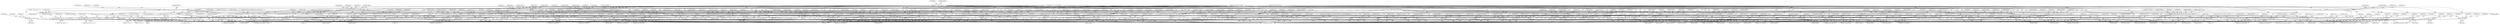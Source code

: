 digraph "0_radare2_bbb4af56003c1afdad67af0c4339267ca38b1017@API" {
"1000272" [label="(Call,buffsize = sizeof (addrbuf) - 1)"];
"1000274" [label="(Call,sizeof (addrbuf) - 1)"];
"1000492" [label="(Call,_6502_anal_esil_get_addr_pattern3 (op, data, addrbuf, buffsize, 0))"];
"1000498" [label="(Call,r_strbuf_setf (&op->esil, \"a,%s,[1],&,0x80,&,!,!,N,=,a,%s,[1],&,0x40,&,!,!,V,=,a,%s,[1],&,0xff,&,!,Z,=\",addrbuf, addrbuf, addrbuf))"];
"1000521" [label="(Call,_6502_anal_esil_get_addr_pattern1 (op, data, addrbuf, buffsize))"];
"1000527" [label="(Call,data[0] == 0x69)"];
"1000532" [label="(Call,r_strbuf_setf (&op->esil, \"%s,a,+=,C,NUM,$c7,C,=,a,+=,$c7,C,|=\", addrbuf))"];
"1000550" [label="(Call,r_strbuf_append (&op->esil, \",a,a,=,$z,Z,=\"))"];
"1000540" [label="(Call,r_strbuf_setf (&op->esil, \"%s,[1],a,+=,C,NUM,$c7,C,=,a,+=,$c7,C,|=\", addrbuf))"];
"1000547" [label="(Call,_6502_anal_update_flags (op, _6502_FLAGS_NZ))"];
"1000570" [label="(Call,_6502_anal_esil_get_addr_pattern1 (op, data, addrbuf, buffsize))"];
"1000576" [label="(Call,data[0] == 0xe9)"];
"1000581" [label="(Call,r_strbuf_setf (&op->esil, \"C,!,%s,+,a,-=\", addrbuf))"];
"1000599" [label="(Call,r_strbuf_append (&op->esil, \",a,a,=,$z,Z,=,C,!=\"))"];
"1000589" [label="(Call,r_strbuf_setf (&op->esil, \"C,!,%s,[1],+,a,-=\", addrbuf))"];
"1000596" [label="(Call,_6502_anal_update_flags (op, _6502_FLAGS_BNZ))"];
"1000619" [label="(Call,_6502_anal_esil_get_addr_pattern1 (op, data, addrbuf, buffsize))"];
"1000625" [label="(Call,data[0] == 0x09)"];
"1000630" [label="(Call,r_strbuf_setf (&op->esil, \"%s,a,|=\", addrbuf))"];
"1000638" [label="(Call,r_strbuf_setf (&op->esil, \"%s,[1],a,|=\", addrbuf))"];
"1000645" [label="(Call,_6502_anal_update_flags (op, _6502_FLAGS_NZ))"];
"1000662" [label="(Call,_6502_anal_esil_get_addr_pattern1 (op, data, addrbuf, buffsize))"];
"1000668" [label="(Call,data[0] == 0x29)"];
"1000673" [label="(Call,r_strbuf_setf (&op->esil, \"%s,a,&=\", addrbuf))"];
"1000681" [label="(Call,r_strbuf_setf (&op->esil, \"%s,[1],a,&=\", addrbuf))"];
"1000688" [label="(Call,_6502_anal_update_flags (op, _6502_FLAGS_NZ))"];
"1000705" [label="(Call,_6502_anal_esil_get_addr_pattern1 (op, data, addrbuf, buffsize))"];
"1000711" [label="(Call,data[0] == 0x49)"];
"1000716" [label="(Call,r_strbuf_setf (&op->esil, \"%s,a,^=\", addrbuf))"];
"1000724" [label="(Call,r_strbuf_setf (&op->esil, \"%s,[1],a,^=\", addrbuf))"];
"1000731" [label="(Call,_6502_anal_update_flags (op, _6502_FLAGS_NZ))"];
"1000760" [label="(Call,_6502_anal_esil_get_addr_pattern2 (op, data, addrbuf, buffsize, 'x'))"];
"1000766" [label="(Call,r_strbuf_setf (&op->esil, \"1,%s,[1],<<,%s,=[1],$c7,C,=\", addrbuf, addrbuf))"];
"1000774" [label="(Call,_6502_anal_update_flags (op, _6502_FLAGS_NZ))"];
"1000803" [label="(Call,_6502_anal_esil_get_addr_pattern2 (op, data, addrbuf, buffsize, 'x'))"];
"1000809" [label="(Call,r_strbuf_setf (&op->esil, \"1,%s,[1],&,C,=,1,%s,[1],>>,%s,=[1]\", addrbuf, addrbuf, addrbuf))"];
"1000818" [label="(Call,_6502_anal_update_flags (op, _6502_FLAGS_NZ))"];
"1000847" [label="(Call,_6502_anal_esil_get_addr_pattern2 (op, data, addrbuf, buffsize, 'x'))"];
"1000853" [label="(Call,r_strbuf_setf (&op->esil, \"1,%s,[1],<<,C,|,%s,=[1],$c7,C,=\", addrbuf, addrbuf))"];
"1000861" [label="(Call,_6502_anal_update_flags (op, _6502_FLAGS_NZ))"];
"1000890" [label="(Call,_6502_anal_esil_get_addr_pattern2 (op, data, addrbuf, buffsize, 'x'))"];
"1000896" [label="(Call,r_strbuf_setf (&op->esil, \"C,N,=,1,%s,[1],&,C,=,1,%s,[1],>>,7,N,<<,|,%s,=[1]\", addrbuf, addrbuf, addrbuf))"];
"1000905" [label="(Call,_6502_anal_update_flags (op, _6502_FLAGS_NZ))"];
"1000918" [label="(Call,_6502_anal_esil_get_addr_pattern2 (op, data, addrbuf, buffsize, 'x'))"];
"1000924" [label="(Call,r_strbuf_setf (&op->esil, \"%s,++=[1]\", addrbuf))"];
"1000931" [label="(Call,_6502_anal_update_flags (op, _6502_FLAGS_NZ))"];
"1000944" [label="(Call,_6502_anal_esil_get_addr_pattern2 (op, data, addrbuf, buffsize, 'x'))"];
"1000950" [label="(Call,r_strbuf_setf (&op->esil, \"%s,--=[1]\", addrbuf))"];
"1000957" [label="(Call,_6502_anal_update_flags (op, _6502_FLAGS_NZ))"];
"1001012" [label="(Call,_6502_anal_esil_get_addr_pattern1 (op, data, addrbuf, buffsize))"];
"1001018" [label="(Call,data[0] == 0xc9)"];
"1001023" [label="(Call,r_strbuf_setf (&op->esil, \"%s,a,==\", addrbuf))"];
"1001041" [label="(Call,r_strbuf_append (&op->esil, \",C,!,C,=\"))"];
"1001031" [label="(Call,r_strbuf_setf (&op->esil, \"%s,[1],a,==\", addrbuf))"];
"1001038" [label="(Call,_6502_anal_update_flags (op, _6502_FLAGS_BNZ))"];
"1001056" [label="(Call,_6502_anal_esil_get_addr_pattern3 (op, data, addrbuf, buffsize, 0))"];
"1001063" [label="(Call,data[0] == 0xe0)"];
"1001068" [label="(Call,r_strbuf_setf (&op->esil, \"%s,x,==\", addrbuf))"];
"1001086" [label="(Call,r_strbuf_append (&op->esil, \",C,!,C,=\"))"];
"1001076" [label="(Call,r_strbuf_setf (&op->esil, \"%s,[1],x,==\", addrbuf))"];
"1001083" [label="(Call,_6502_anal_update_flags (op, _6502_FLAGS_BNZ))"];
"1001101" [label="(Call,_6502_anal_esil_get_addr_pattern3 (op, data, addrbuf, buffsize, 0))"];
"1001108" [label="(Call,data[0] == 0xc0)"];
"1001113" [label="(Call,r_strbuf_setf (&op->esil, \"%s,y,==\", addrbuf))"];
"1001131" [label="(Call,r_strbuf_append (&op->esil, \",C,!,C,=\"))"];
"1001121" [label="(Call,r_strbuf_setf (&op->esil, \"%s,[1],y,==\", addrbuf))"];
"1001128" [label="(Call,_6502_anal_update_flags (op, _6502_FLAGS_BNZ))"];
"1001409" [label="(Call,_6502_anal_esil_get_addr_pattern1 (op, data, addrbuf, buffsize))"];
"1001415" [label="(Call,data[0] == 0xa9)"];
"1001420" [label="(Call,r_strbuf_setf (&op->esil, \"%s,a,=\", addrbuf))"];
"1001428" [label="(Call,r_strbuf_setf (&op->esil, \"%s,[1],a,=\", addrbuf))"];
"1001435" [label="(Call,_6502_anal_update_flags (op, _6502_FLAGS_NZ))"];
"1001449" [label="(Call,_6502_anal_esil_get_addr_pattern2 (op, data, addrbuf, buffsize, 'y'))"];
"1001456" [label="(Call,data[0] == 0xa2)"];
"1001461" [label="(Call,r_strbuf_setf (&op->esil, \"%s,x,=\", addrbuf))"];
"1001469" [label="(Call,r_strbuf_setf (&op->esil, \"%s,[1],x,=\", addrbuf))"];
"1001476" [label="(Call,_6502_anal_update_flags (op, _6502_FLAGS_NZ))"];
"1001490" [label="(Call,_6502_anal_esil_get_addr_pattern3 (op, data, addrbuf, buffsize, 'x'))"];
"1001497" [label="(Call,data[0] == 0xa0)"];
"1001502" [label="(Call,r_strbuf_setf (&op->esil, \"%s,y,=\", addrbuf))"];
"1001510" [label="(Call,r_strbuf_setf (&op->esil, \"%s,[1],y,=\", addrbuf))"];
"1001517" [label="(Call,_6502_anal_update_flags (op, _6502_FLAGS_NZ))"];
"1001533" [label="(Call,_6502_anal_esil_get_addr_pattern1 (op, data, addrbuf, buffsize))"];
"1001538" [label="(Call,r_strbuf_setf (&op->esil, \"a,%s,=[1]\", addrbuf))"];
"1001554" [label="(Call,_6502_anal_esil_get_addr_pattern2 (op, data, addrbuf, buffsize, 'y'))"];
"1001560" [label="(Call,r_strbuf_setf (&op->esil, \"x,%s,=[1]\", addrbuf))"];
"1001576" [label="(Call,_6502_anal_esil_get_addr_pattern3 (op, data, addrbuf, buffsize, 'x'))"];
"1001582" [label="(Call,r_strbuf_setf (&op->esil, \"y,%s,=[1]\", addrbuf))"];
"1001415" [label="(Call,data[0] == 0xa9)"];
"1001583" [label="(Call,&op->esil)"];
"1001059" [label="(Identifier,addrbuf)"];
"1000688" [label="(Call,_6502_anal_update_flags (op, _6502_FLAGS_NZ))"];
"1000815" [label="(Identifier,addrbuf)"];
"1000777" [label="(ControlStructure,break;)"];
"1001580" [label="(Identifier,buffsize)"];
"1001557" [label="(Identifier,addrbuf)"];
"1001112" [label="(Literal,0xc0)"];
"1000956" [label="(Identifier,addrbuf)"];
"1001119" [label="(Identifier,addrbuf)"];
"1001018" [label="(Call,data[0] == 0xc9)"];
"1001468" [label="(ControlStructure,else)"];
"1000548" [label="(Identifier,op)"];
"1001576" [label="(Call,_6502_anal_esil_get_addr_pattern3 (op, data, addrbuf, buffsize, 'x'))"];
"1000545" [label="(Literal,\"%s,[1],a,+=,C,NUM,$c7,C,=,a,+=,$c7,C,|=\")"];
"1001470" [label="(Call,&op->esil)"];
"1001109" [label="(Call,data[0])"];
"1000955" [label="(Literal,\"%s,--=[1]\")"];
"1001037" [label="(Identifier,addrbuf)"];
"1000691" [label="(ControlStructure,break;)"];
"1001137" [label="(ControlStructure,break;)"];
"1001086" [label="(Call,r_strbuf_append (&op->esil, \",C,!,C,=\"))"];
"1001428" [label="(Call,r_strbuf_setf (&op->esil, \"%s,[1],a,=\", addrbuf))"];
"1000896" [label="(Call,r_strbuf_setf (&op->esil, \"C,N,=,1,%s,[1],&,C,=,1,%s,[1],>>,7,N,<<,|,%s,=[1]\", addrbuf, addrbuf, addrbuf))"];
"1001057" [label="(Identifier,op)"];
"1000686" [label="(Literal,\"%s,[1],a,&=\")"];
"1000819" [label="(Identifier,op)"];
"1001420" [label="(Call,r_strbuf_setf (&op->esil, \"%s,a,=\", addrbuf))"];
"1001588" [label="(Identifier,addrbuf)"];
"1001014" [label="(Identifier,data)"];
"1000584" [label="(Identifier,op)"];
"1000646" [label="(Identifier,op)"];
"1001092" [label="(ControlStructure,break;)"];
"1000858" [label="(Literal,\"1,%s,[1],<<,C,|,%s,=[1],$c7,C,=\")"];
"1001587" [label="(Literal,\"y,%s,=[1]\")"];
"1000891" [label="(Identifier,op)"];
"1001089" [label="(Identifier,op)"];
"1001450" [label="(Identifier,op)"];
"1000265" [label="(MethodParameterIn,RAnalOp *op)"];
"1001038" [label="(Call,_6502_anal_update_flags (op, _6502_FLAGS_BNZ))"];
"1000550" [label="(Call,r_strbuf_append (&op->esil, \",a,a,=,$z,Z,=\"))"];
"1000501" [label="(Identifier,op)"];
"1001505" [label="(Identifier,op)"];
"1001565" [label="(Literal,\"x,%s,=[1]\")"];
"1000678" [label="(Literal,\"%s,a,&=\")"];
"1000808" [label="(Literal,'x')"];
"1001079" [label="(Identifier,op)"];
"1001016" [label="(Identifier,buffsize)"];
"1000890" [label="(Call,_6502_anal_esil_get_addr_pattern2 (op, data, addrbuf, buffsize, 'x'))"];
"1001034" [label="(Identifier,op)"];
"1001023" [label="(Call,r_strbuf_setf (&op->esil, \"%s,a,==\", addrbuf))"];
"1000876" [label="(Call,data[0] == 0x6a)"];
"1000595" [label="(Identifier,addrbuf)"];
"1000269" [label="(Block,)"];
"1001409" [label="(Call,_6502_anal_esil_get_addr_pattern1 (op, data, addrbuf, buffsize))"];
"1000950" [label="(Call,r_strbuf_setf (&op->esil, \"%s,--=[1]\", addrbuf))"];
"1001068" [label="(Call,r_strbuf_setf (&op->esil, \"%s,x,==\", addrbuf))"];
"1000582" [label="(Call,&op->esil)"];
"1001134" [label="(Identifier,op)"];
"1000527" [label="(Call,data[0] == 0x69)"];
"1001012" [label="(Call,_6502_anal_esil_get_addr_pattern1 (op, data, addrbuf, buffsize))"];
"1000663" [label="(Identifier,op)"];
"1000765" [label="(Literal,'x')"];
"1001510" [label="(Call,r_strbuf_setf (&op->esil, \"%s,[1],y,=\", addrbuf))"];
"1001561" [label="(Call,&op->esil)"];
"1000734" [label="(ControlStructure,break;)"];
"1000960" [label="(ControlStructure,break;)"];
"1000674" [label="(Call,&op->esil)"];
"1000725" [label="(Call,&op->esil)"];
"1001585" [label="(Identifier,op)"];
"1001475" [label="(Identifier,addrbuf)"];
"1000576" [label="(Call,data[0] == 0xe9)"];
"1001511" [label="(Call,&op->esil)"];
"1000733" [label="(Identifier,_6502_FLAGS_NZ)"];
"1001041" [label="(Call,r_strbuf_append (&op->esil, \",C,!,C,=\"))"];
"1000921" [label="(Identifier,addrbuf)"];
"1000522" [label="(Identifier,op)"];
"1000597" [label="(Identifier,op)"];
"1000759" [label="(Block,)"];
"1000680" [label="(ControlStructure,else)"];
"1001496" [label="(ControlStructure,if (data[0] == 0xa0))"];
"1000863" [label="(Identifier,_6502_FLAGS_NZ)"];
"1000639" [label="(Call,&op->esil)"];
"1000581" [label="(Call,r_strbuf_setf (&op->esil, \"C,!,%s,+,a,-=\", addrbuf))"];
"1001028" [label="(Literal,\"%s,a,==\")"];
"1001497" [label="(Call,data[0] == 0xa0)"];
"1001501" [label="(Literal,0xa0)"];
"1001516" [label="(Identifier,addrbuf)"];
"1000946" [label="(Identifier,data)"];
"1000570" [label="(Call,_6502_anal_esil_get_addr_pattern1 (op, data, addrbuf, buffsize))"];
"1000812" [label="(Identifier,op)"];
"1000806" [label="(Identifier,addrbuf)"];
"1001084" [label="(Identifier,op)"];
"1000525" [label="(Identifier,buffsize)"];
"1001453" [label="(Identifier,buffsize)"];
"1001492" [label="(Identifier,data)"];
"1001082" [label="(Identifier,addrbuf)"];
"1000854" [label="(Call,&op->esil)"];
"1000897" [label="(Call,&op->esil)"];
"1000279" [label="(Identifier,op)"];
"1000711" [label="(Call,data[0] == 0x49)"];
"1001075" [label="(ControlStructure,else)"];
"1001118" [label="(Literal,\"%s,y,==\")"];
"1000805" [label="(Identifier,data)"];
"1001577" [label="(Identifier,op)"];
"1000944" [label="(Call,_6502_anal_esil_get_addr_pattern2 (op, data, addrbuf, buffsize, 'x'))"];
"1000732" [label="(Identifier,op)"];
"1001478" [label="(Identifier,_6502_FLAGS_NZ)"];
"1000816" [label="(Identifier,addrbuf)"];
"1001495" [label="(Literal,'x')"];
"1001024" [label="(Call,&op->esil)"];
"1000636" [label="(Identifier,addrbuf)"];
"1000507" [label="(ControlStructure,break;)"];
"1000521" [label="(Call,_6502_anal_esil_get_addr_pattern1 (op, data, addrbuf, buffsize))"];
"1001044" [label="(Identifier,op)"];
"1000948" [label="(Identifier,buffsize)"];
"1001120" [label="(ControlStructure,else)"];
"1001479" [label="(ControlStructure,break;)"];
"1000664" [label="(Identifier,data)"];
"1000929" [label="(Literal,\"%s,++=[1]\")"];
"1000637" [label="(ControlStructure,else)"];
"1000590" [label="(Call,&op->esil)"];
"1000772" [label="(Identifier,addrbuf)"];
"1001425" [label="(Literal,\"%s,a,=\")"];
"1001421" [label="(Call,&op->esil)"];
"1001490" [label="(Call,_6502_anal_esil_get_addr_pattern3 (op, data, addrbuf, buffsize, 'x'))"];
"1000773" [label="(Identifier,addrbuf)"];
"1001434" [label="(Identifier,addrbuf)"];
"1001030" [label="(ControlStructure,else)"];
"1000571" [label="(Identifier,op)"];
"1000638" [label="(Call,r_strbuf_setf (&op->esil, \"%s,[1],a,|=\", addrbuf))"];
"1000662" [label="(Call,_6502_anal_esil_get_addr_pattern1 (op, data, addrbuf, buffsize))"];
"1001073" [label="(Literal,\"%s,x,==\")"];
"1001065" [label="(Identifier,data)"];
"1000682" [label="(Call,&op->esil)"];
"1001519" [label="(Identifier,_6502_FLAGS_NZ)"];
"1001466" [label="(Literal,\"%s,x,=\")"];
"1001419" [label="(Literal,0xa9)"];
"1000532" [label="(Call,r_strbuf_setf (&op->esil, \"%s,a,+=,C,NUM,$c7,C,=,a,+=,$c7,C,|=\", addrbuf))"];
"1000775" [label="(Identifier,op)"];
"1000789" [label="(Call,data[0] == 0x4a)"];
"1001076" [label="(Call,r_strbuf_setf (&op->esil, \"%s,[1],x,==\", addrbuf))"];
"1000596" [label="(Call,_6502_anal_update_flags (op, _6502_FLAGS_BNZ))"];
"1000769" [label="(Identifier,op)"];
"1000903" [label="(Identifier,addrbuf)"];
"1000533" [label="(Call,&op->esil)"];
"1001110" [label="(Identifier,data)"];
"1001499" [label="(Identifier,data)"];
"1000716" [label="(Call,r_strbuf_setf (&op->esil, \"%s,a,^=\", addrbuf))"];
"1000907" [label="(Identifier,_6502_FLAGS_NZ)"];
"1001472" [label="(Identifier,op)"];
"1000553" [label="(Identifier,op)"];
"1001047" [label="(ControlStructure,break;)"];
"1000820" [label="(Identifier,_6502_FLAGS_NZ)"];
"1000918" [label="(Call,_6502_anal_esil_get_addr_pattern2 (op, data, addrbuf, buffsize, 'x'))"];
"1000934" [label="(ControlStructure,break;)"];
"1001071" [label="(Identifier,op)"];
"1001543" [label="(Literal,\"a,%s,=[1]\")"];
"1001467" [label="(Identifier,addrbuf)"];
"1000925" [label="(Call,&op->esil)"];
"1000713" [label="(Identifier,data)"];
"1000895" [label="(Literal,'x')"];
"1001451" [label="(Identifier,data)"];
"1000643" [label="(Literal,\"%s,[1],a,|=\")"];
"1000622" [label="(Identifier,addrbuf)"];
"1001083" [label="(Call,_6502_anal_update_flags (op, _6502_FLAGS_BNZ))"];
"1000275" [label="(Call,sizeof (addrbuf))"];
"1001040" [label="(Identifier,_6502_FLAGS_BNZ)"];
"1000945" [label="(Identifier,op)"];
"1001535" [label="(Identifier,data)"];
"1000592" [label="(Identifier,op)"];
"1000892" [label="(Identifier,data)"];
"1001113" [label="(Call,r_strbuf_setf (&op->esil, \"%s,y,==\", addrbuf))"];
"1000278" [label="(Call,memset (op, '\0', sizeof (RAnalOp)))"];
"1000723" [label="(ControlStructure,else)"];
"1000707" [label="(Identifier,data)"];
"1001104" [label="(Identifier,addrbuf)"];
"1001435" [label="(Call,_6502_anal_update_flags (op, _6502_FLAGS_NZ))"];
"1000810" [label="(Call,&op->esil)"];
"1000505" [label="(Identifier,addrbuf)"];
"1000526" [label="(ControlStructure,if (data[0] == 0x69))"];
"1001058" [label="(Identifier,data)"];
"1000627" [label="(Identifier,data)"];
"1001582" [label="(Call,r_strbuf_setf (&op->esil, \"y,%s,=[1]\", addrbuf))"];
"1001412" [label="(Identifier,addrbuf)"];
"1000641" [label="(Identifier,op)"];
"1001130" [label="(Identifier,_6502_FLAGS_BNZ)"];
"1001426" [label="(Identifier,addrbuf)"];
"1001436" [label="(Identifier,op)"];
"1000535" [label="(Identifier,op)"];
"1000932" [label="(Identifier,op)"];
"1000802" [label="(Block,)"];
"1000625" [label="(Call,data[0] == 0x09)"];
"1000846" [label="(Block,)"];
"1001103" [label="(Identifier,data)"];
"1001126" [label="(Literal,\"%s,[1],y,==\")"];
"1000503" [label="(Literal,\"a,%s,[1],&,0x80,&,!,!,N,=,a,%s,[1],&,0x40,&,!,!,V,=,a,%s,[1],&,0xff,&,!,Z,=\")"];
"1000619" [label="(Call,_6502_anal_esil_get_addr_pattern1 (op, data, addrbuf, buffsize))"];
"1000493" [label="(Identifier,op)"];
"1000531" [label="(Literal,0x69)"];
"1000670" [label="(Identifier,data)"];
"1000631" [label="(Call,&op->esil)"];
"1000958" [label="(Identifier,op)"];
"1001458" [label="(Identifier,data)"];
"1001567" [label="(ControlStructure,break;)"];
"1000647" [label="(Identifier,_6502_FLAGS_NZ)"];
"1001433" [label="(Literal,\"%s,[1],a,=\")"];
"1001534" [label="(Identifier,op)"];
"1000537" [label="(Literal,\"%s,a,+=,C,NUM,$c7,C,=,a,+=,$c7,C,|=\")"];
"1001541" [label="(Identifier,op)"];
"1001056" [label="(Call,_6502_anal_esil_get_addr_pattern3 (op, data, addrbuf, buffsize, 0))"];
"1000724" [label="(Call,r_strbuf_setf (&op->esil, \"%s,[1],a,^=\", addrbuf))"];
"1000856" [label="(Identifier,op)"];
"1000272" [label="(Call,buffsize = sizeof (addrbuf) - 1)"];
"1001455" [label="(ControlStructure,if (data[0] == 0xa2))"];
"1001515" [label="(Literal,\"%s,[1],y,=\")"];
"1001566" [label="(Identifier,addrbuf)"];
"1000762" [label="(Identifier,data)"];
"1000540" [label="(Call,r_strbuf_setf (&op->esil, \"%s,[1],a,+=,C,NUM,$c7,C,=,a,+=,$c7,C,|=\", addrbuf))"];
"1000862" [label="(Identifier,op)"];
"1001461" [label="(Call,r_strbuf_setf (&op->esil, \"%s,x,=\", addrbuf))"];
"1000573" [label="(Identifier,addrbuf)"];
"1001544" [label="(Identifier,addrbuf)"];
"1001449" [label="(Call,_6502_anal_esil_get_addr_pattern2 (op, data, addrbuf, buffsize, 'y'))"];
"1000574" [label="(Identifier,buffsize)"];
"1000803" [label="(Call,_6502_anal_esil_get_addr_pattern2 (op, data, addrbuf, buffsize, 'x'))"];
"1000594" [label="(Literal,\"C,!,%s,[1],+,a,-=\")"];
"1000672" [label="(Literal,0x29)"];
"1001061" [label="(Literal,0)"];
"1001520" [label="(ControlStructure,break;)"];
"1000541" [label="(Call,&op->esil)"];
"1001431" [label="(Identifier,op)"];
"1001579" [label="(Identifier,addrbuf)"];
"1000549" [label="(Identifier,_6502_FLAGS_NZ)"];
"1001077" [label="(Call,&op->esil)"];
"1001413" [label="(Identifier,buffsize)"];
"1000587" [label="(Identifier,addrbuf)"];
"1000687" [label="(Identifier,addrbuf)"];
"1001462" [label="(Call,&op->esil)"];
"1000524" [label="(Identifier,addrbuf)"];
"1000543" [label="(Identifier,op)"];
"1001460" [label="(Literal,0xa2)"];
"1001537" [label="(Identifier,buffsize)"];
"1000546" [label="(Identifier,addrbuf)"];
"1000760" [label="(Call,_6502_anal_esil_get_addr_pattern2 (op, data, addrbuf, buffsize, 'x'))"];
"1000523" [label="(Identifier,data)"];
"1000705" [label="(Call,_6502_anal_esil_get_addr_pattern1 (op, data, addrbuf, buffsize))"];
"1000679" [label="(Identifier,addrbuf)"];
"1001019" [label="(Call,data[0])"];
"1000729" [label="(Literal,\"%s,[1],a,^=\")"];
"1000861" [label="(Call,_6502_anal_update_flags (op, _6502_FLAGS_NZ))"];
"1001508" [label="(Identifier,addrbuf)"];
"1001026" [label="(Identifier,op)"];
"1000761" [label="(Identifier,op)"];
"1001494" [label="(Identifier,buffsize)"];
"1001039" [label="(Identifier,op)"];
"1001063" [label="(Call,data[0] == 0xe0)"];
"1001417" [label="(Identifier,data)"];
"1000850" [label="(Identifier,addrbuf)"];
"1000604" [label="(Literal,\",a,a,=,$z,Z,=,C,!=\")"];
"1001129" [label="(Identifier,op)"];
"1000528" [label="(Call,data[0])"];
"1000902" [label="(Identifier,addrbuf)"];
"1000274" [label="(Call,sizeof (addrbuf) - 1)"];
"1000633" [label="(Identifier,op)"];
"1001107" [label="(ControlStructure,if (data[0] == 0xc0))"];
"1000719" [label="(Identifier,op)"];
"1000774" [label="(Call,_6502_anal_update_flags (op, _6502_FLAGS_NZ))"];
"1000588" [label="(ControlStructure,else)"];
"1000920" [label="(Identifier,data)"];
"1000893" [label="(Identifier,addrbuf)"];
"1000957" [label="(Call,_6502_anal_update_flags (op, _6502_FLAGS_NZ))"];
"1000635" [label="(Literal,\"%s,a,|=\")"];
"1000577" [label="(Call,data[0])"];
"1001022" [label="(Literal,0xc9)"];
"1001064" [label="(Call,data[0])"];
"1001545" [label="(ControlStructure,break;)"];
"1001502" [label="(Call,r_strbuf_setf (&op->esil, \"%s,y,=\", addrbuf))"];
"1001536" [label="(Identifier,addrbuf)"];
"1000852" [label="(Literal,'x')"];
"1001578" [label="(Identifier,data)"];
"1001581" [label="(Literal,'x')"];
"1001474" [label="(Literal,\"%s,[1],x,=\")"];
"1001464" [label="(Identifier,op)"];
"1001560" [label="(Call,r_strbuf_setf (&op->esil, \"x,%s,=[1]\", addrbuf))"];
"1000556" [label="(ControlStructure,break;)"];
"1000538" [label="(Identifier,addrbuf)"];
"1000746" [label="(Call,data[0] == 0x0a)"];
"1001423" [label="(Identifier,op)"];
"1000551" [label="(Call,&op->esil)"];
"1001457" [label="(Call,data[0])"];
"1000814" [label="(Literal,\"1,%s,[1],&,C,=,1,%s,[1],>>,%s,=[1]\")"];
"1001062" [label="(ControlStructure,if (data[0] == 0xe0))"];
"1000690" [label="(Identifier,_6502_FLAGS_NZ)"];
"1000727" [label="(Identifier,op)"];
"1000766" [label="(Call,r_strbuf_setf (&op->esil, \"1,%s,[1],<<,%s,=[1],$c7,C,=\", addrbuf, addrbuf))"];
"1001416" [label="(Call,data[0])"];
"1001105" [label="(Identifier,buffsize)"];
"1001087" [label="(Call,&op->esil)"];
"1001454" [label="(Literal,'y')"];
"1001539" [label="(Call,&op->esil)"];
"1000905" [label="(Call,_6502_anal_update_flags (op, _6502_FLAGS_NZ))"];
"1000922" [label="(Identifier,buffsize)"];
"1000927" [label="(Identifier,op)"];
"1001114" [label="(Call,&op->esil)"];
"1001127" [label="(Identifier,addrbuf)"];
"1000864" [label="(ControlStructure,break;)"];
"1000547" [label="(Call,_6502_anal_update_flags (op, _6502_FLAGS_NZ))"];
"1001015" [label="(Identifier,addrbuf)"];
"1000602" [label="(Identifier,op)"];
"1000673" [label="(Call,r_strbuf_setf (&op->esil, \"%s,a,&=\", addrbuf))"];
"1001554" [label="(Call,_6502_anal_esil_get_addr_pattern2 (op, data, addrbuf, buffsize, 'y'))"];
"1000497" [label="(Literal,0)"];
"1000668" [label="(Call,data[0] == 0x29)"];
"1001029" [label="(Identifier,addrbuf)"];
"1000555" [label="(Literal,\",a,a,=,$z,Z,=\")"];
"1000504" [label="(Identifier,addrbuf)"];
"1000494" [label="(Identifier,data)"];
"1000644" [label="(Identifier,addrbuf)"];
"1000709" [label="(Identifier,buffsize)"];
"1000586" [label="(Literal,\"C,!,%s,+,a,-=\")"];
"1001518" [label="(Identifier,op)"];
"1001101" [label="(Call,_6502_anal_esil_get_addr_pattern3 (op, data, addrbuf, buffsize, 0))"];
"1000578" [label="(Identifier,data)"];
"1000605" [label="(ControlStructure,break;)"];
"1001017" [label="(ControlStructure,if (data[0] == 0xc9))"];
"1001555" [label="(Identifier,op)"];
"1001031" [label="(Call,r_strbuf_setf (&op->esil, \"%s,[1],a,==\", addrbuf))"];
"1001074" [label="(Identifier,addrbuf)"];
"1000620" [label="(Identifier,op)"];
"1000676" [label="(Identifier,op)"];
"1001563" [label="(Identifier,op)"];
"1001491" [label="(Identifier,op)"];
"1000904" [label="(Identifier,addrbuf)"];
"1000931" [label="(Call,_6502_anal_update_flags (op, _6502_FLAGS_NZ))"];
"1000681" [label="(Call,r_strbuf_setf (&op->esil, \"%s,[1],a,&=\", addrbuf))"];
"1000817" [label="(Identifier,addrbuf)"];
"1000669" [label="(Call,data[0])"];
"1001469" [label="(Call,r_strbuf_setf (&op->esil, \"%s,[1],x,=\", addrbuf))"];
"1000930" [label="(Identifier,addrbuf)"];
"1000924" [label="(Call,r_strbuf_setf (&op->esil, \"%s,++=[1]\", addrbuf))"];
"1000529" [label="(Identifier,data)"];
"1001085" [label="(Identifier,_6502_FLAGS_BNZ)"];
"1000539" [label="(ControlStructure,else)"];
"1001517" [label="(Call,_6502_anal_update_flags (op, _6502_FLAGS_NZ))"];
"1001411" [label="(Identifier,data)"];
"1000731" [label="(Call,_6502_anal_update_flags (op, _6502_FLAGS_NZ))"];
"1000933" [label="(Identifier,_6502_FLAGS_NZ)"];
"1000322" [label="(Block,)"];
"1000313" [label="(Call,r_strbuf_init (&op->esil))"];
"1001124" [label="(Identifier,op)"];
"1000849" [label="(Identifier,data)"];
"1000807" [label="(Identifier,buffsize)"];
"1000629" [label="(Literal,0x09)"];
"1000708" [label="(Identifier,addrbuf)"];
"1001116" [label="(Identifier,op)"];
"1000506" [label="(Identifier,addrbuf)"];
"1001091" [label="(Literal,\",C,!,C,=\")"];
"1000763" [label="(Identifier,addrbuf)"];
"1000953" [label="(Identifier,op)"];
"1000689" [label="(Identifier,op)"];
"1001452" [label="(Identifier,addrbuf)"];
"1000267" [label="(MethodParameterIn,const ut8 *data)"];
"1001538" [label="(Call,r_strbuf_setf (&op->esil, \"a,%s,=[1]\", addrbuf))"];
"1000717" [label="(Call,&op->esil)"];
"1001509" [label="(ControlStructure,else)"];
"1001136" [label="(Literal,\",C,!,C,=\")"];
"1001122" [label="(Call,&op->esil)"];
"1000495" [label="(Identifier,addrbuf)"];
"1000764" [label="(Identifier,buffsize)"];
"1000959" [label="(Identifier,_6502_FLAGS_NZ)"];
"1001106" [label="(Literal,0)"];
"1001429" [label="(Call,&op->esil)"];
"1001410" [label="(Identifier,op)"];
"1000847" [label="(Call,_6502_anal_esil_get_addr_pattern2 (op, data, addrbuf, buffsize, 'x'))"];
"1000906" [label="(Identifier,op)"];
"1001589" [label="(ControlStructure,break;)"];
"1000712" [label="(Call,data[0])"];
"1000947" [label="(Identifier,addrbuf)"];
"1000901" [label="(Literal,\"C,N,=,1,%s,[1],&,C,=,1,%s,[1],>>,7,N,<<,|,%s,=[1]\")"];
"1000665" [label="(Identifier,addrbuf)"];
"1001438" [label="(ControlStructure,break;)"];
"1000623" [label="(Identifier,buffsize)"];
"1000572" [label="(Identifier,data)"];
"1000598" [label="(Identifier,_6502_FLAGS_BNZ)"];
"1001131" [label="(Call,r_strbuf_append (&op->esil, \",C,!,C,=\"))"];
"1001102" [label="(Identifier,op)"];
"1000833" [label="(Call,data[0] == 0x2a)"];
"1001067" [label="(Literal,0xe0)"];
"1000645" [label="(Call,_6502_anal_update_flags (op, _6502_FLAGS_NZ))"];
"1000809" [label="(Call,r_strbuf_setf (&op->esil, \"1,%s,[1],&,C,=,1,%s,[1],>>,%s,=[1]\", addrbuf, addrbuf, addrbuf))"];
"1001437" [label="(Identifier,_6502_FLAGS_NZ)"];
"1001559" [label="(Literal,'y')"];
"1000667" [label="(ControlStructure,if (data[0] == 0x29))"];
"1000860" [label="(Identifier,addrbuf)"];
"1000706" [label="(Identifier,op)"];
"1001036" [label="(Literal,\"%s,[1],a,==\")"];
"1000580" [label="(Literal,0xe9)"];
"1000776" [label="(Identifier,_6502_FLAGS_NZ)"];
"1001533" [label="(Call,_6502_anal_esil_get_addr_pattern1 (op, data, addrbuf, buffsize))"];
"1000722" [label="(Identifier,addrbuf)"];
"1000894" [label="(Identifier,buffsize)"];
"1000771" [label="(Literal,\"1,%s,[1],<<,%s,=[1],$c7,C,=\")"];
"1001456" [label="(Call,data[0] == 0xa2)"];
"1000853" [label="(Call,r_strbuf_setf (&op->esil, \"1,%s,[1],<<,C,|,%s,=[1],$c7,C,=\", addrbuf, addrbuf))"];
"1000499" [label="(Call,&op->esil)"];
"1001476" [label="(Call,_6502_anal_update_flags (op, _6502_FLAGS_NZ))"];
"1000767" [label="(Call,&op->esil)"];
"1000498" [label="(Call,r_strbuf_setf (&op->esil, \"a,%s,[1],&,0x80,&,!,!,N,=,a,%s,[1],&,0x40,&,!,!,V,=,a,%s,[1],&,0xff,&,!,Z,=\",addrbuf, addrbuf, addrbuf))"];
"1000575" [label="(ControlStructure,if (data[0] == 0xe9))"];
"1000630" [label="(Call,r_strbuf_setf (&op->esil, \"%s,a,|=\", addrbuf))"];
"1000821" [label="(ControlStructure,break;)"];
"1000919" [label="(Identifier,op)"];
"1000626" [label="(Call,data[0])"];
"1001513" [label="(Identifier,op)"];
"1000859" [label="(Identifier,addrbuf)"];
"1000848" [label="(Identifier,op)"];
"1001477" [label="(Identifier,op)"];
"1000492" [label="(Call,_6502_anal_esil_get_addr_pattern3 (op, data, addrbuf, buffsize, 0))"];
"1001042" [label="(Call,&op->esil)"];
"1001060" [label="(Identifier,buffsize)"];
"1001108" [label="(Call,data[0] == 0xc0)"];
"1001414" [label="(ControlStructure,if (data[0] == 0xa9))"];
"1000277" [label="(Literal,1)"];
"1000804" [label="(Identifier,op)"];
"1001498" [label="(Call,data[0])"];
"1000710" [label="(ControlStructure,if (data[0] == 0x49))"];
"1001507" [label="(Literal,\"%s,y,=\")"];
"1001046" [label="(Literal,\",C,!,C,=\")"];
"1001069" [label="(Call,&op->esil)"];
"1000818" [label="(Call,_6502_anal_update_flags (op, _6502_FLAGS_NZ))"];
"1001032" [label="(Call,&op->esil)"];
"1001556" [label="(Identifier,data)"];
"1001081" [label="(Literal,\"%s,[1],x,==\")"];
"1000923" [label="(Literal,'x')"];
"1000621" [label="(Identifier,data)"];
"1000273" [label="(Identifier,buffsize)"];
"1000600" [label="(Call,&op->esil)"];
"1001132" [label="(Call,&op->esil)"];
"1001715" [label="(MethodReturn,static int)"];
"1000589" [label="(Call,r_strbuf_setf (&op->esil, \"C,!,%s,[1],+,a,-=\", addrbuf))"];
"1000496" [label="(Identifier,buffsize)"];
"1000889" [label="(Block,)"];
"1001128" [label="(Call,_6502_anal_update_flags (op, _6502_FLAGS_BNZ))"];
"1001493" [label="(Identifier,addrbuf)"];
"1000666" [label="(Identifier,buffsize)"];
"1000851" [label="(Identifier,buffsize)"];
"1001427" [label="(ControlStructure,else)"];
"1000624" [label="(ControlStructure,if (data[0] == 0x09))"];
"1001121" [label="(Call,r_strbuf_setf (&op->esil, \"%s,[1],y,==\", addrbuf))"];
"1000599" [label="(Call,r_strbuf_append (&op->esil, \",a,a,=,$z,Z,=,C,!=\"))"];
"1000908" [label="(ControlStructure,break;)"];
"1001020" [label="(Identifier,data)"];
"1001503" [label="(Call,&op->esil)"];
"1000899" [label="(Identifier,op)"];
"1000730" [label="(Identifier,addrbuf)"];
"1000721" [label="(Literal,\"%s,a,^=\")"];
"1000684" [label="(Identifier,op)"];
"1000715" [label="(Literal,0x49)"];
"1000951" [label="(Call,&op->esil)"];
"1001013" [label="(Identifier,op)"];
"1001558" [label="(Identifier,buffsize)"];
"1000648" [label="(ControlStructure,break;)"];
"1000949" [label="(Literal,'x')"];
"1000272" -> "1000269"  [label="AST: "];
"1000272" -> "1000274"  [label="CFG: "];
"1000273" -> "1000272"  [label="AST: "];
"1000274" -> "1000272"  [label="AST: "];
"1000279" -> "1000272"  [label="CFG: "];
"1000272" -> "1001715"  [label="DDG: "];
"1000272" -> "1001715"  [label="DDG: "];
"1000274" -> "1000272"  [label="DDG: "];
"1000272" -> "1000492"  [label="DDG: "];
"1000272" -> "1000521"  [label="DDG: "];
"1000272" -> "1000570"  [label="DDG: "];
"1000272" -> "1000619"  [label="DDG: "];
"1000272" -> "1000662"  [label="DDG: "];
"1000272" -> "1000705"  [label="DDG: "];
"1000272" -> "1000760"  [label="DDG: "];
"1000272" -> "1000803"  [label="DDG: "];
"1000272" -> "1000847"  [label="DDG: "];
"1000272" -> "1000890"  [label="DDG: "];
"1000272" -> "1000918"  [label="DDG: "];
"1000272" -> "1000944"  [label="DDG: "];
"1000272" -> "1001012"  [label="DDG: "];
"1000272" -> "1001056"  [label="DDG: "];
"1000272" -> "1001101"  [label="DDG: "];
"1000272" -> "1001409"  [label="DDG: "];
"1000272" -> "1001449"  [label="DDG: "];
"1000272" -> "1001490"  [label="DDG: "];
"1000272" -> "1001533"  [label="DDG: "];
"1000272" -> "1001554"  [label="DDG: "];
"1000272" -> "1001576"  [label="DDG: "];
"1000274" -> "1000277"  [label="CFG: "];
"1000275" -> "1000274"  [label="AST: "];
"1000277" -> "1000274"  [label="AST: "];
"1000492" -> "1000322"  [label="AST: "];
"1000492" -> "1000497"  [label="CFG: "];
"1000493" -> "1000492"  [label="AST: "];
"1000494" -> "1000492"  [label="AST: "];
"1000495" -> "1000492"  [label="AST: "];
"1000496" -> "1000492"  [label="AST: "];
"1000497" -> "1000492"  [label="AST: "];
"1000501" -> "1000492"  [label="CFG: "];
"1000492" -> "1001715"  [label="DDG: "];
"1000492" -> "1001715"  [label="DDG: "];
"1000492" -> "1001715"  [label="DDG: "];
"1000492" -> "1001715"  [label="DDG: "];
"1000278" -> "1000492"  [label="DDG: "];
"1000265" -> "1000492"  [label="DDG: "];
"1000267" -> "1000492"  [label="DDG: "];
"1000492" -> "1000498"  [label="DDG: "];
"1000498" -> "1000322"  [label="AST: "];
"1000498" -> "1000506"  [label="CFG: "];
"1000499" -> "1000498"  [label="AST: "];
"1000503" -> "1000498"  [label="AST: "];
"1000504" -> "1000498"  [label="AST: "];
"1000505" -> "1000498"  [label="AST: "];
"1000506" -> "1000498"  [label="AST: "];
"1000507" -> "1000498"  [label="CFG: "];
"1000498" -> "1001715"  [label="DDG: "];
"1000498" -> "1001715"  [label="DDG: "];
"1000498" -> "1001715"  [label="DDG: "];
"1000313" -> "1000498"  [label="DDG: "];
"1000521" -> "1000322"  [label="AST: "];
"1000521" -> "1000525"  [label="CFG: "];
"1000522" -> "1000521"  [label="AST: "];
"1000523" -> "1000521"  [label="AST: "];
"1000524" -> "1000521"  [label="AST: "];
"1000525" -> "1000521"  [label="AST: "];
"1000529" -> "1000521"  [label="CFG: "];
"1000521" -> "1001715"  [label="DDG: "];
"1000521" -> "1001715"  [label="DDG: "];
"1000521" -> "1001715"  [label="DDG: "];
"1000278" -> "1000521"  [label="DDG: "];
"1000265" -> "1000521"  [label="DDG: "];
"1000267" -> "1000521"  [label="DDG: "];
"1000521" -> "1000527"  [label="DDG: "];
"1000521" -> "1000532"  [label="DDG: "];
"1000521" -> "1000540"  [label="DDG: "];
"1000521" -> "1000547"  [label="DDG: "];
"1000527" -> "1000526"  [label="AST: "];
"1000527" -> "1000531"  [label="CFG: "];
"1000528" -> "1000527"  [label="AST: "];
"1000531" -> "1000527"  [label="AST: "];
"1000535" -> "1000527"  [label="CFG: "];
"1000543" -> "1000527"  [label="CFG: "];
"1000527" -> "1001715"  [label="DDG: "];
"1000527" -> "1001715"  [label="DDG: "];
"1000267" -> "1000527"  [label="DDG: "];
"1000532" -> "1000526"  [label="AST: "];
"1000532" -> "1000538"  [label="CFG: "];
"1000533" -> "1000532"  [label="AST: "];
"1000537" -> "1000532"  [label="AST: "];
"1000538" -> "1000532"  [label="AST: "];
"1000548" -> "1000532"  [label="CFG: "];
"1000532" -> "1001715"  [label="DDG: "];
"1000532" -> "1001715"  [label="DDG: "];
"1000313" -> "1000532"  [label="DDG: "];
"1000532" -> "1000550"  [label="DDG: "];
"1000550" -> "1000322"  [label="AST: "];
"1000550" -> "1000555"  [label="CFG: "];
"1000551" -> "1000550"  [label="AST: "];
"1000555" -> "1000550"  [label="AST: "];
"1000556" -> "1000550"  [label="CFG: "];
"1000550" -> "1001715"  [label="DDG: "];
"1000550" -> "1001715"  [label="DDG: "];
"1000540" -> "1000550"  [label="DDG: "];
"1000540" -> "1000539"  [label="AST: "];
"1000540" -> "1000546"  [label="CFG: "];
"1000541" -> "1000540"  [label="AST: "];
"1000545" -> "1000540"  [label="AST: "];
"1000546" -> "1000540"  [label="AST: "];
"1000548" -> "1000540"  [label="CFG: "];
"1000540" -> "1001715"  [label="DDG: "];
"1000540" -> "1001715"  [label="DDG: "];
"1000313" -> "1000540"  [label="DDG: "];
"1000547" -> "1000322"  [label="AST: "];
"1000547" -> "1000549"  [label="CFG: "];
"1000548" -> "1000547"  [label="AST: "];
"1000549" -> "1000547"  [label="AST: "];
"1000553" -> "1000547"  [label="CFG: "];
"1000547" -> "1001715"  [label="DDG: "];
"1000547" -> "1001715"  [label="DDG: "];
"1000547" -> "1001715"  [label="DDG: "];
"1000265" -> "1000547"  [label="DDG: "];
"1000570" -> "1000322"  [label="AST: "];
"1000570" -> "1000574"  [label="CFG: "];
"1000571" -> "1000570"  [label="AST: "];
"1000572" -> "1000570"  [label="AST: "];
"1000573" -> "1000570"  [label="AST: "];
"1000574" -> "1000570"  [label="AST: "];
"1000578" -> "1000570"  [label="CFG: "];
"1000570" -> "1001715"  [label="DDG: "];
"1000570" -> "1001715"  [label="DDG: "];
"1000570" -> "1001715"  [label="DDG: "];
"1000278" -> "1000570"  [label="DDG: "];
"1000265" -> "1000570"  [label="DDG: "];
"1000267" -> "1000570"  [label="DDG: "];
"1000570" -> "1000576"  [label="DDG: "];
"1000570" -> "1000581"  [label="DDG: "];
"1000570" -> "1000589"  [label="DDG: "];
"1000570" -> "1000596"  [label="DDG: "];
"1000576" -> "1000575"  [label="AST: "];
"1000576" -> "1000580"  [label="CFG: "];
"1000577" -> "1000576"  [label="AST: "];
"1000580" -> "1000576"  [label="AST: "];
"1000584" -> "1000576"  [label="CFG: "];
"1000592" -> "1000576"  [label="CFG: "];
"1000576" -> "1001715"  [label="DDG: "];
"1000576" -> "1001715"  [label="DDG: "];
"1000267" -> "1000576"  [label="DDG: "];
"1000581" -> "1000575"  [label="AST: "];
"1000581" -> "1000587"  [label="CFG: "];
"1000582" -> "1000581"  [label="AST: "];
"1000586" -> "1000581"  [label="AST: "];
"1000587" -> "1000581"  [label="AST: "];
"1000597" -> "1000581"  [label="CFG: "];
"1000581" -> "1001715"  [label="DDG: "];
"1000581" -> "1001715"  [label="DDG: "];
"1000313" -> "1000581"  [label="DDG: "];
"1000581" -> "1000599"  [label="DDG: "];
"1000599" -> "1000322"  [label="AST: "];
"1000599" -> "1000604"  [label="CFG: "];
"1000600" -> "1000599"  [label="AST: "];
"1000604" -> "1000599"  [label="AST: "];
"1000605" -> "1000599"  [label="CFG: "];
"1000599" -> "1001715"  [label="DDG: "];
"1000599" -> "1001715"  [label="DDG: "];
"1000589" -> "1000599"  [label="DDG: "];
"1000589" -> "1000588"  [label="AST: "];
"1000589" -> "1000595"  [label="CFG: "];
"1000590" -> "1000589"  [label="AST: "];
"1000594" -> "1000589"  [label="AST: "];
"1000595" -> "1000589"  [label="AST: "];
"1000597" -> "1000589"  [label="CFG: "];
"1000589" -> "1001715"  [label="DDG: "];
"1000589" -> "1001715"  [label="DDG: "];
"1000313" -> "1000589"  [label="DDG: "];
"1000596" -> "1000322"  [label="AST: "];
"1000596" -> "1000598"  [label="CFG: "];
"1000597" -> "1000596"  [label="AST: "];
"1000598" -> "1000596"  [label="AST: "];
"1000602" -> "1000596"  [label="CFG: "];
"1000596" -> "1001715"  [label="DDG: "];
"1000596" -> "1001715"  [label="DDG: "];
"1000596" -> "1001715"  [label="DDG: "];
"1000265" -> "1000596"  [label="DDG: "];
"1000619" -> "1000322"  [label="AST: "];
"1000619" -> "1000623"  [label="CFG: "];
"1000620" -> "1000619"  [label="AST: "];
"1000621" -> "1000619"  [label="AST: "];
"1000622" -> "1000619"  [label="AST: "];
"1000623" -> "1000619"  [label="AST: "];
"1000627" -> "1000619"  [label="CFG: "];
"1000619" -> "1001715"  [label="DDG: "];
"1000619" -> "1001715"  [label="DDG: "];
"1000619" -> "1001715"  [label="DDG: "];
"1000278" -> "1000619"  [label="DDG: "];
"1000265" -> "1000619"  [label="DDG: "];
"1000267" -> "1000619"  [label="DDG: "];
"1000619" -> "1000625"  [label="DDG: "];
"1000619" -> "1000630"  [label="DDG: "];
"1000619" -> "1000638"  [label="DDG: "];
"1000619" -> "1000645"  [label="DDG: "];
"1000625" -> "1000624"  [label="AST: "];
"1000625" -> "1000629"  [label="CFG: "];
"1000626" -> "1000625"  [label="AST: "];
"1000629" -> "1000625"  [label="AST: "];
"1000633" -> "1000625"  [label="CFG: "];
"1000641" -> "1000625"  [label="CFG: "];
"1000625" -> "1001715"  [label="DDG: "];
"1000625" -> "1001715"  [label="DDG: "];
"1000267" -> "1000625"  [label="DDG: "];
"1000630" -> "1000624"  [label="AST: "];
"1000630" -> "1000636"  [label="CFG: "];
"1000631" -> "1000630"  [label="AST: "];
"1000635" -> "1000630"  [label="AST: "];
"1000636" -> "1000630"  [label="AST: "];
"1000646" -> "1000630"  [label="CFG: "];
"1000630" -> "1001715"  [label="DDG: "];
"1000630" -> "1001715"  [label="DDG: "];
"1000630" -> "1001715"  [label="DDG: "];
"1000313" -> "1000630"  [label="DDG: "];
"1000638" -> "1000637"  [label="AST: "];
"1000638" -> "1000644"  [label="CFG: "];
"1000639" -> "1000638"  [label="AST: "];
"1000643" -> "1000638"  [label="AST: "];
"1000644" -> "1000638"  [label="AST: "];
"1000646" -> "1000638"  [label="CFG: "];
"1000638" -> "1001715"  [label="DDG: "];
"1000638" -> "1001715"  [label="DDG: "];
"1000638" -> "1001715"  [label="DDG: "];
"1000313" -> "1000638"  [label="DDG: "];
"1000645" -> "1000322"  [label="AST: "];
"1000645" -> "1000647"  [label="CFG: "];
"1000646" -> "1000645"  [label="AST: "];
"1000647" -> "1000645"  [label="AST: "];
"1000648" -> "1000645"  [label="CFG: "];
"1000645" -> "1001715"  [label="DDG: "];
"1000645" -> "1001715"  [label="DDG: "];
"1000645" -> "1001715"  [label="DDG: "];
"1000265" -> "1000645"  [label="DDG: "];
"1000662" -> "1000322"  [label="AST: "];
"1000662" -> "1000666"  [label="CFG: "];
"1000663" -> "1000662"  [label="AST: "];
"1000664" -> "1000662"  [label="AST: "];
"1000665" -> "1000662"  [label="AST: "];
"1000666" -> "1000662"  [label="AST: "];
"1000670" -> "1000662"  [label="CFG: "];
"1000662" -> "1001715"  [label="DDG: "];
"1000662" -> "1001715"  [label="DDG: "];
"1000662" -> "1001715"  [label="DDG: "];
"1000278" -> "1000662"  [label="DDG: "];
"1000265" -> "1000662"  [label="DDG: "];
"1000267" -> "1000662"  [label="DDG: "];
"1000662" -> "1000668"  [label="DDG: "];
"1000662" -> "1000673"  [label="DDG: "];
"1000662" -> "1000681"  [label="DDG: "];
"1000662" -> "1000688"  [label="DDG: "];
"1000668" -> "1000667"  [label="AST: "];
"1000668" -> "1000672"  [label="CFG: "];
"1000669" -> "1000668"  [label="AST: "];
"1000672" -> "1000668"  [label="AST: "];
"1000676" -> "1000668"  [label="CFG: "];
"1000684" -> "1000668"  [label="CFG: "];
"1000668" -> "1001715"  [label="DDG: "];
"1000668" -> "1001715"  [label="DDG: "];
"1000267" -> "1000668"  [label="DDG: "];
"1000673" -> "1000667"  [label="AST: "];
"1000673" -> "1000679"  [label="CFG: "];
"1000674" -> "1000673"  [label="AST: "];
"1000678" -> "1000673"  [label="AST: "];
"1000679" -> "1000673"  [label="AST: "];
"1000689" -> "1000673"  [label="CFG: "];
"1000673" -> "1001715"  [label="DDG: "];
"1000673" -> "1001715"  [label="DDG: "];
"1000673" -> "1001715"  [label="DDG: "];
"1000313" -> "1000673"  [label="DDG: "];
"1000681" -> "1000680"  [label="AST: "];
"1000681" -> "1000687"  [label="CFG: "];
"1000682" -> "1000681"  [label="AST: "];
"1000686" -> "1000681"  [label="AST: "];
"1000687" -> "1000681"  [label="AST: "];
"1000689" -> "1000681"  [label="CFG: "];
"1000681" -> "1001715"  [label="DDG: "];
"1000681" -> "1001715"  [label="DDG: "];
"1000681" -> "1001715"  [label="DDG: "];
"1000313" -> "1000681"  [label="DDG: "];
"1000688" -> "1000322"  [label="AST: "];
"1000688" -> "1000690"  [label="CFG: "];
"1000689" -> "1000688"  [label="AST: "];
"1000690" -> "1000688"  [label="AST: "];
"1000691" -> "1000688"  [label="CFG: "];
"1000688" -> "1001715"  [label="DDG: "];
"1000688" -> "1001715"  [label="DDG: "];
"1000688" -> "1001715"  [label="DDG: "];
"1000265" -> "1000688"  [label="DDG: "];
"1000705" -> "1000322"  [label="AST: "];
"1000705" -> "1000709"  [label="CFG: "];
"1000706" -> "1000705"  [label="AST: "];
"1000707" -> "1000705"  [label="AST: "];
"1000708" -> "1000705"  [label="AST: "];
"1000709" -> "1000705"  [label="AST: "];
"1000713" -> "1000705"  [label="CFG: "];
"1000705" -> "1001715"  [label="DDG: "];
"1000705" -> "1001715"  [label="DDG: "];
"1000705" -> "1001715"  [label="DDG: "];
"1000278" -> "1000705"  [label="DDG: "];
"1000265" -> "1000705"  [label="DDG: "];
"1000267" -> "1000705"  [label="DDG: "];
"1000705" -> "1000711"  [label="DDG: "];
"1000705" -> "1000716"  [label="DDG: "];
"1000705" -> "1000724"  [label="DDG: "];
"1000705" -> "1000731"  [label="DDG: "];
"1000711" -> "1000710"  [label="AST: "];
"1000711" -> "1000715"  [label="CFG: "];
"1000712" -> "1000711"  [label="AST: "];
"1000715" -> "1000711"  [label="AST: "];
"1000719" -> "1000711"  [label="CFG: "];
"1000727" -> "1000711"  [label="CFG: "];
"1000711" -> "1001715"  [label="DDG: "];
"1000711" -> "1001715"  [label="DDG: "];
"1000267" -> "1000711"  [label="DDG: "];
"1000716" -> "1000710"  [label="AST: "];
"1000716" -> "1000722"  [label="CFG: "];
"1000717" -> "1000716"  [label="AST: "];
"1000721" -> "1000716"  [label="AST: "];
"1000722" -> "1000716"  [label="AST: "];
"1000732" -> "1000716"  [label="CFG: "];
"1000716" -> "1001715"  [label="DDG: "];
"1000716" -> "1001715"  [label="DDG: "];
"1000716" -> "1001715"  [label="DDG: "];
"1000313" -> "1000716"  [label="DDG: "];
"1000724" -> "1000723"  [label="AST: "];
"1000724" -> "1000730"  [label="CFG: "];
"1000725" -> "1000724"  [label="AST: "];
"1000729" -> "1000724"  [label="AST: "];
"1000730" -> "1000724"  [label="AST: "];
"1000732" -> "1000724"  [label="CFG: "];
"1000724" -> "1001715"  [label="DDG: "];
"1000724" -> "1001715"  [label="DDG: "];
"1000724" -> "1001715"  [label="DDG: "];
"1000313" -> "1000724"  [label="DDG: "];
"1000731" -> "1000322"  [label="AST: "];
"1000731" -> "1000733"  [label="CFG: "];
"1000732" -> "1000731"  [label="AST: "];
"1000733" -> "1000731"  [label="AST: "];
"1000734" -> "1000731"  [label="CFG: "];
"1000731" -> "1001715"  [label="DDG: "];
"1000731" -> "1001715"  [label="DDG: "];
"1000731" -> "1001715"  [label="DDG: "];
"1000265" -> "1000731"  [label="DDG: "];
"1000760" -> "1000759"  [label="AST: "];
"1000760" -> "1000765"  [label="CFG: "];
"1000761" -> "1000760"  [label="AST: "];
"1000762" -> "1000760"  [label="AST: "];
"1000763" -> "1000760"  [label="AST: "];
"1000764" -> "1000760"  [label="AST: "];
"1000765" -> "1000760"  [label="AST: "];
"1000769" -> "1000760"  [label="CFG: "];
"1000760" -> "1001715"  [label="DDG: "];
"1000760" -> "1001715"  [label="DDG: "];
"1000760" -> "1001715"  [label="DDG: "];
"1000278" -> "1000760"  [label="DDG: "];
"1000265" -> "1000760"  [label="DDG: "];
"1000746" -> "1000760"  [label="DDG: "];
"1000267" -> "1000760"  [label="DDG: "];
"1000760" -> "1000766"  [label="DDG: "];
"1000760" -> "1000774"  [label="DDG: "];
"1000766" -> "1000759"  [label="AST: "];
"1000766" -> "1000773"  [label="CFG: "];
"1000767" -> "1000766"  [label="AST: "];
"1000771" -> "1000766"  [label="AST: "];
"1000772" -> "1000766"  [label="AST: "];
"1000773" -> "1000766"  [label="AST: "];
"1000775" -> "1000766"  [label="CFG: "];
"1000766" -> "1001715"  [label="DDG: "];
"1000766" -> "1001715"  [label="DDG: "];
"1000766" -> "1001715"  [label="DDG: "];
"1000313" -> "1000766"  [label="DDG: "];
"1000774" -> "1000322"  [label="AST: "];
"1000774" -> "1000776"  [label="CFG: "];
"1000775" -> "1000774"  [label="AST: "];
"1000776" -> "1000774"  [label="AST: "];
"1000777" -> "1000774"  [label="CFG: "];
"1000774" -> "1001715"  [label="DDG: "];
"1000774" -> "1001715"  [label="DDG: "];
"1000774" -> "1001715"  [label="DDG: "];
"1000278" -> "1000774"  [label="DDG: "];
"1000265" -> "1000774"  [label="DDG: "];
"1000803" -> "1000802"  [label="AST: "];
"1000803" -> "1000808"  [label="CFG: "];
"1000804" -> "1000803"  [label="AST: "];
"1000805" -> "1000803"  [label="AST: "];
"1000806" -> "1000803"  [label="AST: "];
"1000807" -> "1000803"  [label="AST: "];
"1000808" -> "1000803"  [label="AST: "];
"1000812" -> "1000803"  [label="CFG: "];
"1000803" -> "1001715"  [label="DDG: "];
"1000803" -> "1001715"  [label="DDG: "];
"1000803" -> "1001715"  [label="DDG: "];
"1000278" -> "1000803"  [label="DDG: "];
"1000265" -> "1000803"  [label="DDG: "];
"1000789" -> "1000803"  [label="DDG: "];
"1000267" -> "1000803"  [label="DDG: "];
"1000803" -> "1000809"  [label="DDG: "];
"1000803" -> "1000818"  [label="DDG: "];
"1000809" -> "1000802"  [label="AST: "];
"1000809" -> "1000817"  [label="CFG: "];
"1000810" -> "1000809"  [label="AST: "];
"1000814" -> "1000809"  [label="AST: "];
"1000815" -> "1000809"  [label="AST: "];
"1000816" -> "1000809"  [label="AST: "];
"1000817" -> "1000809"  [label="AST: "];
"1000819" -> "1000809"  [label="CFG: "];
"1000809" -> "1001715"  [label="DDG: "];
"1000809" -> "1001715"  [label="DDG: "];
"1000809" -> "1001715"  [label="DDG: "];
"1000313" -> "1000809"  [label="DDG: "];
"1000818" -> "1000322"  [label="AST: "];
"1000818" -> "1000820"  [label="CFG: "];
"1000819" -> "1000818"  [label="AST: "];
"1000820" -> "1000818"  [label="AST: "];
"1000821" -> "1000818"  [label="CFG: "];
"1000818" -> "1001715"  [label="DDG: "];
"1000818" -> "1001715"  [label="DDG: "];
"1000818" -> "1001715"  [label="DDG: "];
"1000278" -> "1000818"  [label="DDG: "];
"1000265" -> "1000818"  [label="DDG: "];
"1000847" -> "1000846"  [label="AST: "];
"1000847" -> "1000852"  [label="CFG: "];
"1000848" -> "1000847"  [label="AST: "];
"1000849" -> "1000847"  [label="AST: "];
"1000850" -> "1000847"  [label="AST: "];
"1000851" -> "1000847"  [label="AST: "];
"1000852" -> "1000847"  [label="AST: "];
"1000856" -> "1000847"  [label="CFG: "];
"1000847" -> "1001715"  [label="DDG: "];
"1000847" -> "1001715"  [label="DDG: "];
"1000847" -> "1001715"  [label="DDG: "];
"1000278" -> "1000847"  [label="DDG: "];
"1000265" -> "1000847"  [label="DDG: "];
"1000833" -> "1000847"  [label="DDG: "];
"1000267" -> "1000847"  [label="DDG: "];
"1000847" -> "1000853"  [label="DDG: "];
"1000847" -> "1000861"  [label="DDG: "];
"1000853" -> "1000846"  [label="AST: "];
"1000853" -> "1000860"  [label="CFG: "];
"1000854" -> "1000853"  [label="AST: "];
"1000858" -> "1000853"  [label="AST: "];
"1000859" -> "1000853"  [label="AST: "];
"1000860" -> "1000853"  [label="AST: "];
"1000862" -> "1000853"  [label="CFG: "];
"1000853" -> "1001715"  [label="DDG: "];
"1000853" -> "1001715"  [label="DDG: "];
"1000853" -> "1001715"  [label="DDG: "];
"1000313" -> "1000853"  [label="DDG: "];
"1000861" -> "1000322"  [label="AST: "];
"1000861" -> "1000863"  [label="CFG: "];
"1000862" -> "1000861"  [label="AST: "];
"1000863" -> "1000861"  [label="AST: "];
"1000864" -> "1000861"  [label="CFG: "];
"1000861" -> "1001715"  [label="DDG: "];
"1000861" -> "1001715"  [label="DDG: "];
"1000861" -> "1001715"  [label="DDG: "];
"1000278" -> "1000861"  [label="DDG: "];
"1000265" -> "1000861"  [label="DDG: "];
"1000890" -> "1000889"  [label="AST: "];
"1000890" -> "1000895"  [label="CFG: "];
"1000891" -> "1000890"  [label="AST: "];
"1000892" -> "1000890"  [label="AST: "];
"1000893" -> "1000890"  [label="AST: "];
"1000894" -> "1000890"  [label="AST: "];
"1000895" -> "1000890"  [label="AST: "];
"1000899" -> "1000890"  [label="CFG: "];
"1000890" -> "1001715"  [label="DDG: "];
"1000890" -> "1001715"  [label="DDG: "];
"1000890" -> "1001715"  [label="DDG: "];
"1000278" -> "1000890"  [label="DDG: "];
"1000265" -> "1000890"  [label="DDG: "];
"1000876" -> "1000890"  [label="DDG: "];
"1000267" -> "1000890"  [label="DDG: "];
"1000890" -> "1000896"  [label="DDG: "];
"1000890" -> "1000905"  [label="DDG: "];
"1000896" -> "1000889"  [label="AST: "];
"1000896" -> "1000904"  [label="CFG: "];
"1000897" -> "1000896"  [label="AST: "];
"1000901" -> "1000896"  [label="AST: "];
"1000902" -> "1000896"  [label="AST: "];
"1000903" -> "1000896"  [label="AST: "];
"1000904" -> "1000896"  [label="AST: "];
"1000906" -> "1000896"  [label="CFG: "];
"1000896" -> "1001715"  [label="DDG: "];
"1000896" -> "1001715"  [label="DDG: "];
"1000896" -> "1001715"  [label="DDG: "];
"1000313" -> "1000896"  [label="DDG: "];
"1000905" -> "1000322"  [label="AST: "];
"1000905" -> "1000907"  [label="CFG: "];
"1000906" -> "1000905"  [label="AST: "];
"1000907" -> "1000905"  [label="AST: "];
"1000908" -> "1000905"  [label="CFG: "];
"1000905" -> "1001715"  [label="DDG: "];
"1000905" -> "1001715"  [label="DDG: "];
"1000905" -> "1001715"  [label="DDG: "];
"1000278" -> "1000905"  [label="DDG: "];
"1000265" -> "1000905"  [label="DDG: "];
"1000918" -> "1000322"  [label="AST: "];
"1000918" -> "1000923"  [label="CFG: "];
"1000919" -> "1000918"  [label="AST: "];
"1000920" -> "1000918"  [label="AST: "];
"1000921" -> "1000918"  [label="AST: "];
"1000922" -> "1000918"  [label="AST: "];
"1000923" -> "1000918"  [label="AST: "];
"1000927" -> "1000918"  [label="CFG: "];
"1000918" -> "1001715"  [label="DDG: "];
"1000918" -> "1001715"  [label="DDG: "];
"1000918" -> "1001715"  [label="DDG: "];
"1000278" -> "1000918"  [label="DDG: "];
"1000265" -> "1000918"  [label="DDG: "];
"1000267" -> "1000918"  [label="DDG: "];
"1000918" -> "1000924"  [label="DDG: "];
"1000918" -> "1000931"  [label="DDG: "];
"1000924" -> "1000322"  [label="AST: "];
"1000924" -> "1000930"  [label="CFG: "];
"1000925" -> "1000924"  [label="AST: "];
"1000929" -> "1000924"  [label="AST: "];
"1000930" -> "1000924"  [label="AST: "];
"1000932" -> "1000924"  [label="CFG: "];
"1000924" -> "1001715"  [label="DDG: "];
"1000924" -> "1001715"  [label="DDG: "];
"1000924" -> "1001715"  [label="DDG: "];
"1000313" -> "1000924"  [label="DDG: "];
"1000931" -> "1000322"  [label="AST: "];
"1000931" -> "1000933"  [label="CFG: "];
"1000932" -> "1000931"  [label="AST: "];
"1000933" -> "1000931"  [label="AST: "];
"1000934" -> "1000931"  [label="CFG: "];
"1000931" -> "1001715"  [label="DDG: "];
"1000931" -> "1001715"  [label="DDG: "];
"1000931" -> "1001715"  [label="DDG: "];
"1000265" -> "1000931"  [label="DDG: "];
"1000944" -> "1000322"  [label="AST: "];
"1000944" -> "1000949"  [label="CFG: "];
"1000945" -> "1000944"  [label="AST: "];
"1000946" -> "1000944"  [label="AST: "];
"1000947" -> "1000944"  [label="AST: "];
"1000948" -> "1000944"  [label="AST: "];
"1000949" -> "1000944"  [label="AST: "];
"1000953" -> "1000944"  [label="CFG: "];
"1000944" -> "1001715"  [label="DDG: "];
"1000944" -> "1001715"  [label="DDG: "];
"1000944" -> "1001715"  [label="DDG: "];
"1000278" -> "1000944"  [label="DDG: "];
"1000265" -> "1000944"  [label="DDG: "];
"1000267" -> "1000944"  [label="DDG: "];
"1000944" -> "1000950"  [label="DDG: "];
"1000944" -> "1000957"  [label="DDG: "];
"1000950" -> "1000322"  [label="AST: "];
"1000950" -> "1000956"  [label="CFG: "];
"1000951" -> "1000950"  [label="AST: "];
"1000955" -> "1000950"  [label="AST: "];
"1000956" -> "1000950"  [label="AST: "];
"1000958" -> "1000950"  [label="CFG: "];
"1000950" -> "1001715"  [label="DDG: "];
"1000950" -> "1001715"  [label="DDG: "];
"1000950" -> "1001715"  [label="DDG: "];
"1000313" -> "1000950"  [label="DDG: "];
"1000957" -> "1000322"  [label="AST: "];
"1000957" -> "1000959"  [label="CFG: "];
"1000958" -> "1000957"  [label="AST: "];
"1000959" -> "1000957"  [label="AST: "];
"1000960" -> "1000957"  [label="CFG: "];
"1000957" -> "1001715"  [label="DDG: "];
"1000957" -> "1001715"  [label="DDG: "];
"1000957" -> "1001715"  [label="DDG: "];
"1000265" -> "1000957"  [label="DDG: "];
"1001012" -> "1000322"  [label="AST: "];
"1001012" -> "1001016"  [label="CFG: "];
"1001013" -> "1001012"  [label="AST: "];
"1001014" -> "1001012"  [label="AST: "];
"1001015" -> "1001012"  [label="AST: "];
"1001016" -> "1001012"  [label="AST: "];
"1001020" -> "1001012"  [label="CFG: "];
"1001012" -> "1001715"  [label="DDG: "];
"1001012" -> "1001715"  [label="DDG: "];
"1001012" -> "1001715"  [label="DDG: "];
"1000278" -> "1001012"  [label="DDG: "];
"1000265" -> "1001012"  [label="DDG: "];
"1000267" -> "1001012"  [label="DDG: "];
"1001012" -> "1001018"  [label="DDG: "];
"1001012" -> "1001023"  [label="DDG: "];
"1001012" -> "1001031"  [label="DDG: "];
"1001012" -> "1001038"  [label="DDG: "];
"1001018" -> "1001017"  [label="AST: "];
"1001018" -> "1001022"  [label="CFG: "];
"1001019" -> "1001018"  [label="AST: "];
"1001022" -> "1001018"  [label="AST: "];
"1001026" -> "1001018"  [label="CFG: "];
"1001034" -> "1001018"  [label="CFG: "];
"1001018" -> "1001715"  [label="DDG: "];
"1001018" -> "1001715"  [label="DDG: "];
"1000267" -> "1001018"  [label="DDG: "];
"1001023" -> "1001017"  [label="AST: "];
"1001023" -> "1001029"  [label="CFG: "];
"1001024" -> "1001023"  [label="AST: "];
"1001028" -> "1001023"  [label="AST: "];
"1001029" -> "1001023"  [label="AST: "];
"1001039" -> "1001023"  [label="CFG: "];
"1001023" -> "1001715"  [label="DDG: "];
"1001023" -> "1001715"  [label="DDG: "];
"1000313" -> "1001023"  [label="DDG: "];
"1001023" -> "1001041"  [label="DDG: "];
"1001041" -> "1000322"  [label="AST: "];
"1001041" -> "1001046"  [label="CFG: "];
"1001042" -> "1001041"  [label="AST: "];
"1001046" -> "1001041"  [label="AST: "];
"1001047" -> "1001041"  [label="CFG: "];
"1001041" -> "1001715"  [label="DDG: "];
"1001041" -> "1001715"  [label="DDG: "];
"1001031" -> "1001041"  [label="DDG: "];
"1001031" -> "1001030"  [label="AST: "];
"1001031" -> "1001037"  [label="CFG: "];
"1001032" -> "1001031"  [label="AST: "];
"1001036" -> "1001031"  [label="AST: "];
"1001037" -> "1001031"  [label="AST: "];
"1001039" -> "1001031"  [label="CFG: "];
"1001031" -> "1001715"  [label="DDG: "];
"1001031" -> "1001715"  [label="DDG: "];
"1000313" -> "1001031"  [label="DDG: "];
"1001038" -> "1000322"  [label="AST: "];
"1001038" -> "1001040"  [label="CFG: "];
"1001039" -> "1001038"  [label="AST: "];
"1001040" -> "1001038"  [label="AST: "];
"1001044" -> "1001038"  [label="CFG: "];
"1001038" -> "1001715"  [label="DDG: "];
"1001038" -> "1001715"  [label="DDG: "];
"1001038" -> "1001715"  [label="DDG: "];
"1000265" -> "1001038"  [label="DDG: "];
"1001056" -> "1000322"  [label="AST: "];
"1001056" -> "1001061"  [label="CFG: "];
"1001057" -> "1001056"  [label="AST: "];
"1001058" -> "1001056"  [label="AST: "];
"1001059" -> "1001056"  [label="AST: "];
"1001060" -> "1001056"  [label="AST: "];
"1001061" -> "1001056"  [label="AST: "];
"1001065" -> "1001056"  [label="CFG: "];
"1001056" -> "1001715"  [label="DDG: "];
"1001056" -> "1001715"  [label="DDG: "];
"1001056" -> "1001715"  [label="DDG: "];
"1000278" -> "1001056"  [label="DDG: "];
"1000265" -> "1001056"  [label="DDG: "];
"1000267" -> "1001056"  [label="DDG: "];
"1001056" -> "1001063"  [label="DDG: "];
"1001056" -> "1001068"  [label="DDG: "];
"1001056" -> "1001076"  [label="DDG: "];
"1001056" -> "1001083"  [label="DDG: "];
"1001063" -> "1001062"  [label="AST: "];
"1001063" -> "1001067"  [label="CFG: "];
"1001064" -> "1001063"  [label="AST: "];
"1001067" -> "1001063"  [label="AST: "];
"1001071" -> "1001063"  [label="CFG: "];
"1001079" -> "1001063"  [label="CFG: "];
"1001063" -> "1001715"  [label="DDG: "];
"1001063" -> "1001715"  [label="DDG: "];
"1000267" -> "1001063"  [label="DDG: "];
"1001068" -> "1001062"  [label="AST: "];
"1001068" -> "1001074"  [label="CFG: "];
"1001069" -> "1001068"  [label="AST: "];
"1001073" -> "1001068"  [label="AST: "];
"1001074" -> "1001068"  [label="AST: "];
"1001084" -> "1001068"  [label="CFG: "];
"1001068" -> "1001715"  [label="DDG: "];
"1001068" -> "1001715"  [label="DDG: "];
"1000313" -> "1001068"  [label="DDG: "];
"1001068" -> "1001086"  [label="DDG: "];
"1001086" -> "1000322"  [label="AST: "];
"1001086" -> "1001091"  [label="CFG: "];
"1001087" -> "1001086"  [label="AST: "];
"1001091" -> "1001086"  [label="AST: "];
"1001092" -> "1001086"  [label="CFG: "];
"1001086" -> "1001715"  [label="DDG: "];
"1001086" -> "1001715"  [label="DDG: "];
"1001076" -> "1001086"  [label="DDG: "];
"1001076" -> "1001075"  [label="AST: "];
"1001076" -> "1001082"  [label="CFG: "];
"1001077" -> "1001076"  [label="AST: "];
"1001081" -> "1001076"  [label="AST: "];
"1001082" -> "1001076"  [label="AST: "];
"1001084" -> "1001076"  [label="CFG: "];
"1001076" -> "1001715"  [label="DDG: "];
"1001076" -> "1001715"  [label="DDG: "];
"1000313" -> "1001076"  [label="DDG: "];
"1001083" -> "1000322"  [label="AST: "];
"1001083" -> "1001085"  [label="CFG: "];
"1001084" -> "1001083"  [label="AST: "];
"1001085" -> "1001083"  [label="AST: "];
"1001089" -> "1001083"  [label="CFG: "];
"1001083" -> "1001715"  [label="DDG: "];
"1001083" -> "1001715"  [label="DDG: "];
"1001083" -> "1001715"  [label="DDG: "];
"1000265" -> "1001083"  [label="DDG: "];
"1001101" -> "1000322"  [label="AST: "];
"1001101" -> "1001106"  [label="CFG: "];
"1001102" -> "1001101"  [label="AST: "];
"1001103" -> "1001101"  [label="AST: "];
"1001104" -> "1001101"  [label="AST: "];
"1001105" -> "1001101"  [label="AST: "];
"1001106" -> "1001101"  [label="AST: "];
"1001110" -> "1001101"  [label="CFG: "];
"1001101" -> "1001715"  [label="DDG: "];
"1001101" -> "1001715"  [label="DDG: "];
"1001101" -> "1001715"  [label="DDG: "];
"1000278" -> "1001101"  [label="DDG: "];
"1000265" -> "1001101"  [label="DDG: "];
"1000267" -> "1001101"  [label="DDG: "];
"1001101" -> "1001108"  [label="DDG: "];
"1001101" -> "1001113"  [label="DDG: "];
"1001101" -> "1001121"  [label="DDG: "];
"1001101" -> "1001128"  [label="DDG: "];
"1001108" -> "1001107"  [label="AST: "];
"1001108" -> "1001112"  [label="CFG: "];
"1001109" -> "1001108"  [label="AST: "];
"1001112" -> "1001108"  [label="AST: "];
"1001116" -> "1001108"  [label="CFG: "];
"1001124" -> "1001108"  [label="CFG: "];
"1001108" -> "1001715"  [label="DDG: "];
"1001108" -> "1001715"  [label="DDG: "];
"1000267" -> "1001108"  [label="DDG: "];
"1001113" -> "1001107"  [label="AST: "];
"1001113" -> "1001119"  [label="CFG: "];
"1001114" -> "1001113"  [label="AST: "];
"1001118" -> "1001113"  [label="AST: "];
"1001119" -> "1001113"  [label="AST: "];
"1001129" -> "1001113"  [label="CFG: "];
"1001113" -> "1001715"  [label="DDG: "];
"1001113" -> "1001715"  [label="DDG: "];
"1000313" -> "1001113"  [label="DDG: "];
"1001113" -> "1001131"  [label="DDG: "];
"1001131" -> "1000322"  [label="AST: "];
"1001131" -> "1001136"  [label="CFG: "];
"1001132" -> "1001131"  [label="AST: "];
"1001136" -> "1001131"  [label="AST: "];
"1001137" -> "1001131"  [label="CFG: "];
"1001131" -> "1001715"  [label="DDG: "];
"1001131" -> "1001715"  [label="DDG: "];
"1001121" -> "1001131"  [label="DDG: "];
"1001121" -> "1001120"  [label="AST: "];
"1001121" -> "1001127"  [label="CFG: "];
"1001122" -> "1001121"  [label="AST: "];
"1001126" -> "1001121"  [label="AST: "];
"1001127" -> "1001121"  [label="AST: "];
"1001129" -> "1001121"  [label="CFG: "];
"1001121" -> "1001715"  [label="DDG: "];
"1001121" -> "1001715"  [label="DDG: "];
"1000313" -> "1001121"  [label="DDG: "];
"1001128" -> "1000322"  [label="AST: "];
"1001128" -> "1001130"  [label="CFG: "];
"1001129" -> "1001128"  [label="AST: "];
"1001130" -> "1001128"  [label="AST: "];
"1001134" -> "1001128"  [label="CFG: "];
"1001128" -> "1001715"  [label="DDG: "];
"1001128" -> "1001715"  [label="DDG: "];
"1001128" -> "1001715"  [label="DDG: "];
"1000265" -> "1001128"  [label="DDG: "];
"1001409" -> "1000322"  [label="AST: "];
"1001409" -> "1001413"  [label="CFG: "];
"1001410" -> "1001409"  [label="AST: "];
"1001411" -> "1001409"  [label="AST: "];
"1001412" -> "1001409"  [label="AST: "];
"1001413" -> "1001409"  [label="AST: "];
"1001417" -> "1001409"  [label="CFG: "];
"1001409" -> "1001715"  [label="DDG: "];
"1001409" -> "1001715"  [label="DDG: "];
"1001409" -> "1001715"  [label="DDG: "];
"1000278" -> "1001409"  [label="DDG: "];
"1000265" -> "1001409"  [label="DDG: "];
"1000267" -> "1001409"  [label="DDG: "];
"1001409" -> "1001415"  [label="DDG: "];
"1001409" -> "1001420"  [label="DDG: "];
"1001409" -> "1001428"  [label="DDG: "];
"1001409" -> "1001435"  [label="DDG: "];
"1001415" -> "1001414"  [label="AST: "];
"1001415" -> "1001419"  [label="CFG: "];
"1001416" -> "1001415"  [label="AST: "];
"1001419" -> "1001415"  [label="AST: "];
"1001423" -> "1001415"  [label="CFG: "];
"1001431" -> "1001415"  [label="CFG: "];
"1001415" -> "1001715"  [label="DDG: "];
"1001415" -> "1001715"  [label="DDG: "];
"1000267" -> "1001415"  [label="DDG: "];
"1001420" -> "1001414"  [label="AST: "];
"1001420" -> "1001426"  [label="CFG: "];
"1001421" -> "1001420"  [label="AST: "];
"1001425" -> "1001420"  [label="AST: "];
"1001426" -> "1001420"  [label="AST: "];
"1001436" -> "1001420"  [label="CFG: "];
"1001420" -> "1001715"  [label="DDG: "];
"1001420" -> "1001715"  [label="DDG: "];
"1001420" -> "1001715"  [label="DDG: "];
"1000313" -> "1001420"  [label="DDG: "];
"1001428" -> "1001427"  [label="AST: "];
"1001428" -> "1001434"  [label="CFG: "];
"1001429" -> "1001428"  [label="AST: "];
"1001433" -> "1001428"  [label="AST: "];
"1001434" -> "1001428"  [label="AST: "];
"1001436" -> "1001428"  [label="CFG: "];
"1001428" -> "1001715"  [label="DDG: "];
"1001428" -> "1001715"  [label="DDG: "];
"1001428" -> "1001715"  [label="DDG: "];
"1000313" -> "1001428"  [label="DDG: "];
"1001435" -> "1000322"  [label="AST: "];
"1001435" -> "1001437"  [label="CFG: "];
"1001436" -> "1001435"  [label="AST: "];
"1001437" -> "1001435"  [label="AST: "];
"1001438" -> "1001435"  [label="CFG: "];
"1001435" -> "1001715"  [label="DDG: "];
"1001435" -> "1001715"  [label="DDG: "];
"1001435" -> "1001715"  [label="DDG: "];
"1000265" -> "1001435"  [label="DDG: "];
"1001449" -> "1000322"  [label="AST: "];
"1001449" -> "1001454"  [label="CFG: "];
"1001450" -> "1001449"  [label="AST: "];
"1001451" -> "1001449"  [label="AST: "];
"1001452" -> "1001449"  [label="AST: "];
"1001453" -> "1001449"  [label="AST: "];
"1001454" -> "1001449"  [label="AST: "];
"1001458" -> "1001449"  [label="CFG: "];
"1001449" -> "1001715"  [label="DDG: "];
"1001449" -> "1001715"  [label="DDG: "];
"1001449" -> "1001715"  [label="DDG: "];
"1000278" -> "1001449"  [label="DDG: "];
"1000265" -> "1001449"  [label="DDG: "];
"1000267" -> "1001449"  [label="DDG: "];
"1001449" -> "1001456"  [label="DDG: "];
"1001449" -> "1001461"  [label="DDG: "];
"1001449" -> "1001469"  [label="DDG: "];
"1001449" -> "1001476"  [label="DDG: "];
"1001456" -> "1001455"  [label="AST: "];
"1001456" -> "1001460"  [label="CFG: "];
"1001457" -> "1001456"  [label="AST: "];
"1001460" -> "1001456"  [label="AST: "];
"1001464" -> "1001456"  [label="CFG: "];
"1001472" -> "1001456"  [label="CFG: "];
"1001456" -> "1001715"  [label="DDG: "];
"1001456" -> "1001715"  [label="DDG: "];
"1000267" -> "1001456"  [label="DDG: "];
"1001461" -> "1001455"  [label="AST: "];
"1001461" -> "1001467"  [label="CFG: "];
"1001462" -> "1001461"  [label="AST: "];
"1001466" -> "1001461"  [label="AST: "];
"1001467" -> "1001461"  [label="AST: "];
"1001477" -> "1001461"  [label="CFG: "];
"1001461" -> "1001715"  [label="DDG: "];
"1001461" -> "1001715"  [label="DDG: "];
"1001461" -> "1001715"  [label="DDG: "];
"1000313" -> "1001461"  [label="DDG: "];
"1001469" -> "1001468"  [label="AST: "];
"1001469" -> "1001475"  [label="CFG: "];
"1001470" -> "1001469"  [label="AST: "];
"1001474" -> "1001469"  [label="AST: "];
"1001475" -> "1001469"  [label="AST: "];
"1001477" -> "1001469"  [label="CFG: "];
"1001469" -> "1001715"  [label="DDG: "];
"1001469" -> "1001715"  [label="DDG: "];
"1001469" -> "1001715"  [label="DDG: "];
"1000313" -> "1001469"  [label="DDG: "];
"1001476" -> "1000322"  [label="AST: "];
"1001476" -> "1001478"  [label="CFG: "];
"1001477" -> "1001476"  [label="AST: "];
"1001478" -> "1001476"  [label="AST: "];
"1001479" -> "1001476"  [label="CFG: "];
"1001476" -> "1001715"  [label="DDG: "];
"1001476" -> "1001715"  [label="DDG: "];
"1001476" -> "1001715"  [label="DDG: "];
"1000265" -> "1001476"  [label="DDG: "];
"1001490" -> "1000322"  [label="AST: "];
"1001490" -> "1001495"  [label="CFG: "];
"1001491" -> "1001490"  [label="AST: "];
"1001492" -> "1001490"  [label="AST: "];
"1001493" -> "1001490"  [label="AST: "];
"1001494" -> "1001490"  [label="AST: "];
"1001495" -> "1001490"  [label="AST: "];
"1001499" -> "1001490"  [label="CFG: "];
"1001490" -> "1001715"  [label="DDG: "];
"1001490" -> "1001715"  [label="DDG: "];
"1001490" -> "1001715"  [label="DDG: "];
"1000278" -> "1001490"  [label="DDG: "];
"1000265" -> "1001490"  [label="DDG: "];
"1000267" -> "1001490"  [label="DDG: "];
"1001490" -> "1001497"  [label="DDG: "];
"1001490" -> "1001502"  [label="DDG: "];
"1001490" -> "1001510"  [label="DDG: "];
"1001490" -> "1001517"  [label="DDG: "];
"1001497" -> "1001496"  [label="AST: "];
"1001497" -> "1001501"  [label="CFG: "];
"1001498" -> "1001497"  [label="AST: "];
"1001501" -> "1001497"  [label="AST: "];
"1001505" -> "1001497"  [label="CFG: "];
"1001513" -> "1001497"  [label="CFG: "];
"1001497" -> "1001715"  [label="DDG: "];
"1001497" -> "1001715"  [label="DDG: "];
"1000267" -> "1001497"  [label="DDG: "];
"1001502" -> "1001496"  [label="AST: "];
"1001502" -> "1001508"  [label="CFG: "];
"1001503" -> "1001502"  [label="AST: "];
"1001507" -> "1001502"  [label="AST: "];
"1001508" -> "1001502"  [label="AST: "];
"1001518" -> "1001502"  [label="CFG: "];
"1001502" -> "1001715"  [label="DDG: "];
"1001502" -> "1001715"  [label="DDG: "];
"1001502" -> "1001715"  [label="DDG: "];
"1000313" -> "1001502"  [label="DDG: "];
"1001510" -> "1001509"  [label="AST: "];
"1001510" -> "1001516"  [label="CFG: "];
"1001511" -> "1001510"  [label="AST: "];
"1001515" -> "1001510"  [label="AST: "];
"1001516" -> "1001510"  [label="AST: "];
"1001518" -> "1001510"  [label="CFG: "];
"1001510" -> "1001715"  [label="DDG: "];
"1001510" -> "1001715"  [label="DDG: "];
"1001510" -> "1001715"  [label="DDG: "];
"1000313" -> "1001510"  [label="DDG: "];
"1001517" -> "1000322"  [label="AST: "];
"1001517" -> "1001519"  [label="CFG: "];
"1001518" -> "1001517"  [label="AST: "];
"1001519" -> "1001517"  [label="AST: "];
"1001520" -> "1001517"  [label="CFG: "];
"1001517" -> "1001715"  [label="DDG: "];
"1001517" -> "1001715"  [label="DDG: "];
"1001517" -> "1001715"  [label="DDG: "];
"1000265" -> "1001517"  [label="DDG: "];
"1001533" -> "1000322"  [label="AST: "];
"1001533" -> "1001537"  [label="CFG: "];
"1001534" -> "1001533"  [label="AST: "];
"1001535" -> "1001533"  [label="AST: "];
"1001536" -> "1001533"  [label="AST: "];
"1001537" -> "1001533"  [label="AST: "];
"1001541" -> "1001533"  [label="CFG: "];
"1001533" -> "1001715"  [label="DDG: "];
"1001533" -> "1001715"  [label="DDG: "];
"1001533" -> "1001715"  [label="DDG: "];
"1001533" -> "1001715"  [label="DDG: "];
"1000278" -> "1001533"  [label="DDG: "];
"1000265" -> "1001533"  [label="DDG: "];
"1000267" -> "1001533"  [label="DDG: "];
"1001533" -> "1001538"  [label="DDG: "];
"1001538" -> "1000322"  [label="AST: "];
"1001538" -> "1001544"  [label="CFG: "];
"1001539" -> "1001538"  [label="AST: "];
"1001543" -> "1001538"  [label="AST: "];
"1001544" -> "1001538"  [label="AST: "];
"1001545" -> "1001538"  [label="CFG: "];
"1001538" -> "1001715"  [label="DDG: "];
"1001538" -> "1001715"  [label="DDG: "];
"1001538" -> "1001715"  [label="DDG: "];
"1000313" -> "1001538"  [label="DDG: "];
"1001554" -> "1000322"  [label="AST: "];
"1001554" -> "1001559"  [label="CFG: "];
"1001555" -> "1001554"  [label="AST: "];
"1001556" -> "1001554"  [label="AST: "];
"1001557" -> "1001554"  [label="AST: "];
"1001558" -> "1001554"  [label="AST: "];
"1001559" -> "1001554"  [label="AST: "];
"1001563" -> "1001554"  [label="CFG: "];
"1001554" -> "1001715"  [label="DDG: "];
"1001554" -> "1001715"  [label="DDG: "];
"1001554" -> "1001715"  [label="DDG: "];
"1001554" -> "1001715"  [label="DDG: "];
"1000278" -> "1001554"  [label="DDG: "];
"1000265" -> "1001554"  [label="DDG: "];
"1000267" -> "1001554"  [label="DDG: "];
"1001554" -> "1001560"  [label="DDG: "];
"1001560" -> "1000322"  [label="AST: "];
"1001560" -> "1001566"  [label="CFG: "];
"1001561" -> "1001560"  [label="AST: "];
"1001565" -> "1001560"  [label="AST: "];
"1001566" -> "1001560"  [label="AST: "];
"1001567" -> "1001560"  [label="CFG: "];
"1001560" -> "1001715"  [label="DDG: "];
"1001560" -> "1001715"  [label="DDG: "];
"1001560" -> "1001715"  [label="DDG: "];
"1000313" -> "1001560"  [label="DDG: "];
"1001576" -> "1000322"  [label="AST: "];
"1001576" -> "1001581"  [label="CFG: "];
"1001577" -> "1001576"  [label="AST: "];
"1001578" -> "1001576"  [label="AST: "];
"1001579" -> "1001576"  [label="AST: "];
"1001580" -> "1001576"  [label="AST: "];
"1001581" -> "1001576"  [label="AST: "];
"1001585" -> "1001576"  [label="CFG: "];
"1001576" -> "1001715"  [label="DDG: "];
"1001576" -> "1001715"  [label="DDG: "];
"1001576" -> "1001715"  [label="DDG: "];
"1001576" -> "1001715"  [label="DDG: "];
"1000278" -> "1001576"  [label="DDG: "];
"1000265" -> "1001576"  [label="DDG: "];
"1000267" -> "1001576"  [label="DDG: "];
"1001576" -> "1001582"  [label="DDG: "];
"1001582" -> "1000322"  [label="AST: "];
"1001582" -> "1001588"  [label="CFG: "];
"1001583" -> "1001582"  [label="AST: "];
"1001587" -> "1001582"  [label="AST: "];
"1001588" -> "1001582"  [label="AST: "];
"1001589" -> "1001582"  [label="CFG: "];
"1001582" -> "1001715"  [label="DDG: "];
"1001582" -> "1001715"  [label="DDG: "];
"1001582" -> "1001715"  [label="DDG: "];
"1000313" -> "1001582"  [label="DDG: "];
}
